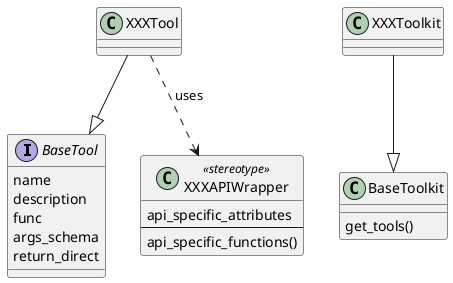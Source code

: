 @startuml

interface BaseTool {
    name
    description
    func
    args_schema
    return_direct
}

class  XXXTool{}
XXXTool --|> BaseTool

class   XXXAPIWrapper <<stereotype>> {
    api_specific_attributes
    ---
    api_specific_functions()
}

XXXTool ..> XXXAPIWrapper : uses 

' https://api.python.langchain.com/en/latest/tools/langchain_core.tools.BaseToolkit.html#langchain_core.tools.BaseToolkit
class BaseToolkit{
    get_tools()
}

class XXXToolkit{}
XXXToolkit --|> BaseToolkit

' https://blog.langchain.dev/structured-tools/
' class StructuredTool{}

@enduml